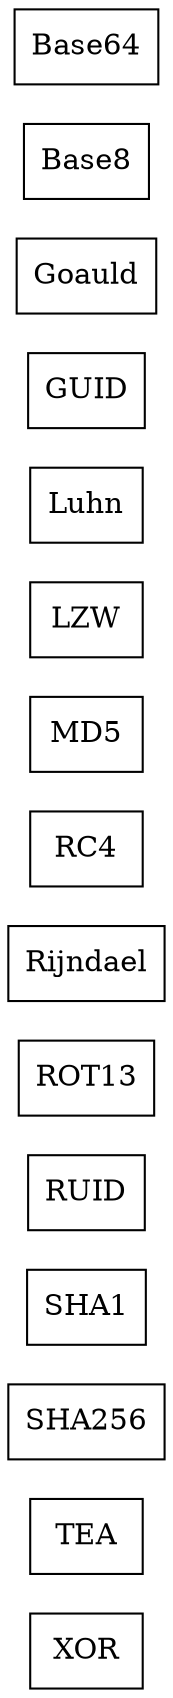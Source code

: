 strict digraph class_diagram {
  rankdir=LR;
  TypeXOR[
    label="XOR",
    URL="XOR.html",
    tooltip="com.sekati.crypt.XOR",
    shape="record"
  ];
  TypeTEA[
    label="TEA",
    URL="TEA.html",
    tooltip="com.sekati.crypt.TEA",
    shape="record"
  ];
  TypeSHA256[
    label="SHA256",
    URL="SHA256.html",
    tooltip="com.sekati.crypt.SHA256",
    shape="record"
  ];
  TypeSHA1[
    label="SHA1",
    URL="SHA1.html",
    tooltip="com.sekati.crypt.SHA1",
    shape="record"
  ];
  TypeRUID[
    label="RUID",
    URL="RUID.html",
    tooltip="com.sekati.crypt.RUID",
    shape="record"
  ];
  TypeROT13[
    label="ROT13",
    URL="ROT13.html",
    tooltip="com.sekati.crypt.ROT13",
    shape="record"
  ];
  TypeRijndael[
    label="Rijndael",
    URL="Rijndael.html",
    tooltip="com.sekati.crypt.Rijndael",
    shape="record"
  ];
  TypeRC4[
    label="RC4",
    URL="RC4.html",
    tooltip="com.sekati.crypt.RC4",
    shape="record"
  ];
  TypeMD5[
    label="MD5",
    URL="MD5.html",
    tooltip="com.sekati.crypt.MD5",
    shape="record"
  ];
  TypeLZW[
    label="LZW",
    URL="LZW.html",
    tooltip="com.sekati.crypt.LZW",
    shape="record"
  ];
  TypeLuhn[
    label="Luhn",
    URL="Luhn.html",
    tooltip="com.sekati.crypt.Luhn",
    shape="record"
  ];
  TypeGUID[
    label="GUID",
    URL="GUID.html",
    tooltip="com.sekati.crypt.GUID",
    shape="record"
  ];
  TypeGoauld[
    label="Goauld",
    URL="Goauld.html",
    tooltip="com.sekati.crypt.Goauld",
    shape="record"
  ];
  TypeBase8[
    label="Base8",
    URL="Base8.html",
    tooltip="com.sekati.crypt.Base8",
    shape="record"
  ];
  TypeBase64[
    label="Base64",
    URL="Base64.html",
    tooltip="com.sekati.crypt.Base64",
    shape="record"
  ];
}
